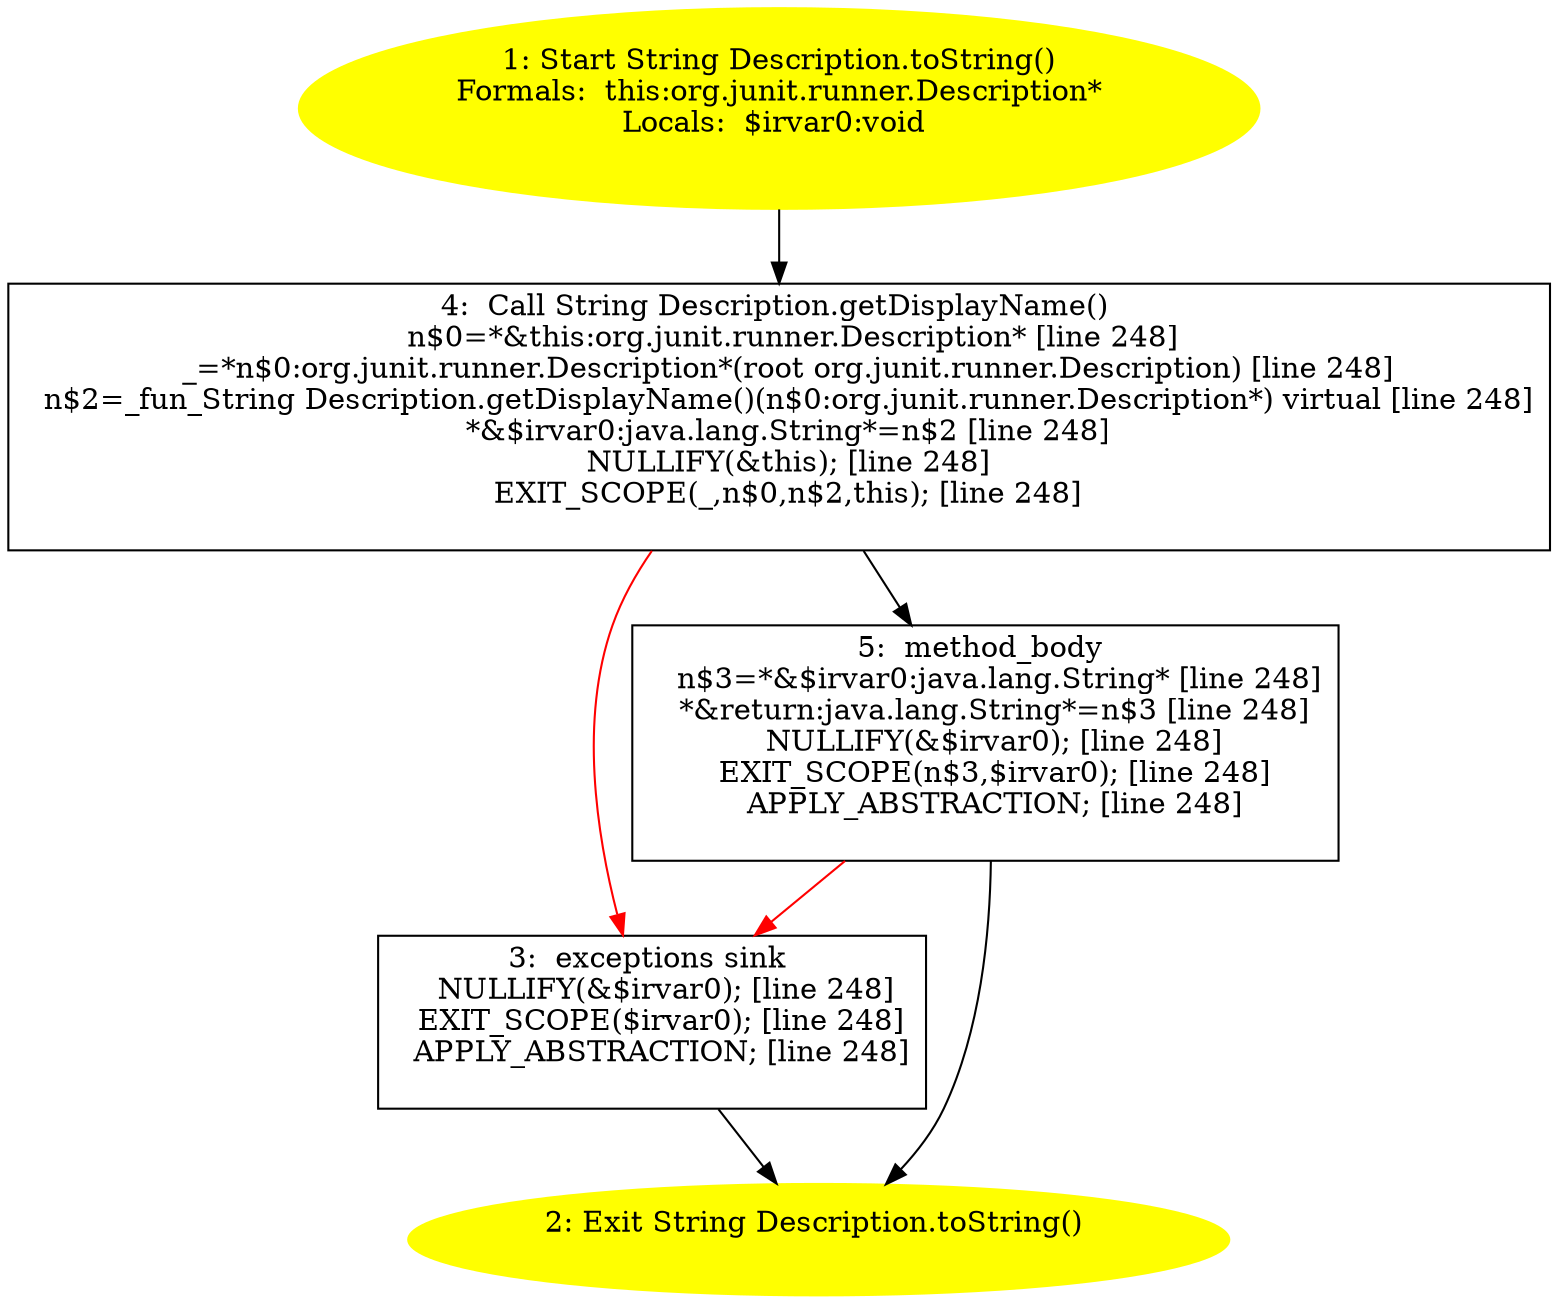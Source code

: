 /* @generated */
digraph cfg {
"org.junit.runner.Description.toString():java.lang.String.c11658e8b0b82a49e511e3f55168ef8c_1" [label="1: Start String Description.toString()\nFormals:  this:org.junit.runner.Description*\nLocals:  $irvar0:void \n  " color=yellow style=filled]
	

	 "org.junit.runner.Description.toString():java.lang.String.c11658e8b0b82a49e511e3f55168ef8c_1" -> "org.junit.runner.Description.toString():java.lang.String.c11658e8b0b82a49e511e3f55168ef8c_4" ;
"org.junit.runner.Description.toString():java.lang.String.c11658e8b0b82a49e511e3f55168ef8c_2" [label="2: Exit String Description.toString() \n  " color=yellow style=filled]
	

"org.junit.runner.Description.toString():java.lang.String.c11658e8b0b82a49e511e3f55168ef8c_3" [label="3:  exceptions sink \n   NULLIFY(&$irvar0); [line 248]\n  EXIT_SCOPE($irvar0); [line 248]\n  APPLY_ABSTRACTION; [line 248]\n " shape="box"]
	

	 "org.junit.runner.Description.toString():java.lang.String.c11658e8b0b82a49e511e3f55168ef8c_3" -> "org.junit.runner.Description.toString():java.lang.String.c11658e8b0b82a49e511e3f55168ef8c_2" ;
"org.junit.runner.Description.toString():java.lang.String.c11658e8b0b82a49e511e3f55168ef8c_4" [label="4:  Call String Description.getDisplayName() \n   n$0=*&this:org.junit.runner.Description* [line 248]\n  _=*n$0:org.junit.runner.Description*(root org.junit.runner.Description) [line 248]\n  n$2=_fun_String Description.getDisplayName()(n$0:org.junit.runner.Description*) virtual [line 248]\n  *&$irvar0:java.lang.String*=n$2 [line 248]\n  NULLIFY(&this); [line 248]\n  EXIT_SCOPE(_,n$0,n$2,this); [line 248]\n " shape="box"]
	

	 "org.junit.runner.Description.toString():java.lang.String.c11658e8b0b82a49e511e3f55168ef8c_4" -> "org.junit.runner.Description.toString():java.lang.String.c11658e8b0b82a49e511e3f55168ef8c_5" ;
	 "org.junit.runner.Description.toString():java.lang.String.c11658e8b0b82a49e511e3f55168ef8c_4" -> "org.junit.runner.Description.toString():java.lang.String.c11658e8b0b82a49e511e3f55168ef8c_3" [color="red" ];
"org.junit.runner.Description.toString():java.lang.String.c11658e8b0b82a49e511e3f55168ef8c_5" [label="5:  method_body \n   n$3=*&$irvar0:java.lang.String* [line 248]\n  *&return:java.lang.String*=n$3 [line 248]\n  NULLIFY(&$irvar0); [line 248]\n  EXIT_SCOPE(n$3,$irvar0); [line 248]\n  APPLY_ABSTRACTION; [line 248]\n " shape="box"]
	

	 "org.junit.runner.Description.toString():java.lang.String.c11658e8b0b82a49e511e3f55168ef8c_5" -> "org.junit.runner.Description.toString():java.lang.String.c11658e8b0b82a49e511e3f55168ef8c_2" ;
	 "org.junit.runner.Description.toString():java.lang.String.c11658e8b0b82a49e511e3f55168ef8c_5" -> "org.junit.runner.Description.toString():java.lang.String.c11658e8b0b82a49e511e3f55168ef8c_3" [color="red" ];
}
